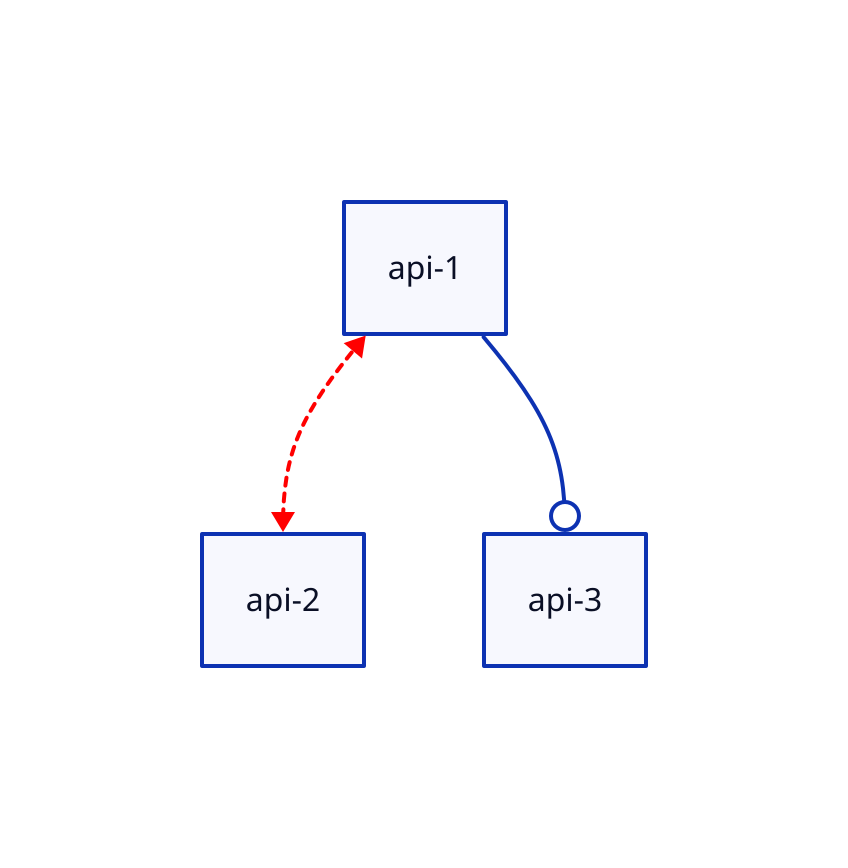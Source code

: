 vars: {
  d2-legend: {
    a <-> b: Good relationship {
      style.stroke: red
      style.stroke-dash: 2
    }
    a.style.opacity: 0
    b.style.opacity: 0
  }
}

api-1 <-> api-2: {
  style.stroke: red
  style.stroke-dash: 2
}
api-1 -> api-3: {
  target-arrowhead.shape: circle
}
